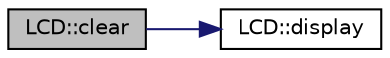 digraph G
{
  edge [fontname="Helvetica",fontsize="10",labelfontname="Helvetica",labelfontsize="10"];
  node [fontname="Helvetica",fontsize="10",shape=record];
  rankdir=LR;
  Node1 [label="LCD::clear",height=0.2,width=0.4,color="black", fillcolor="grey75", style="filled" fontcolor="black"];
  Node1 -> Node2 [color="midnightblue",fontsize="10",style="solid",fontname="Helvetica"];
  Node2 [label="LCD::display",height=0.2,width=0.4,color="black", fillcolor="white", style="filled",URL="$class_l_c_d.html#a445cd6497e7d4ff4d15826f3ca1ee648"];
}
